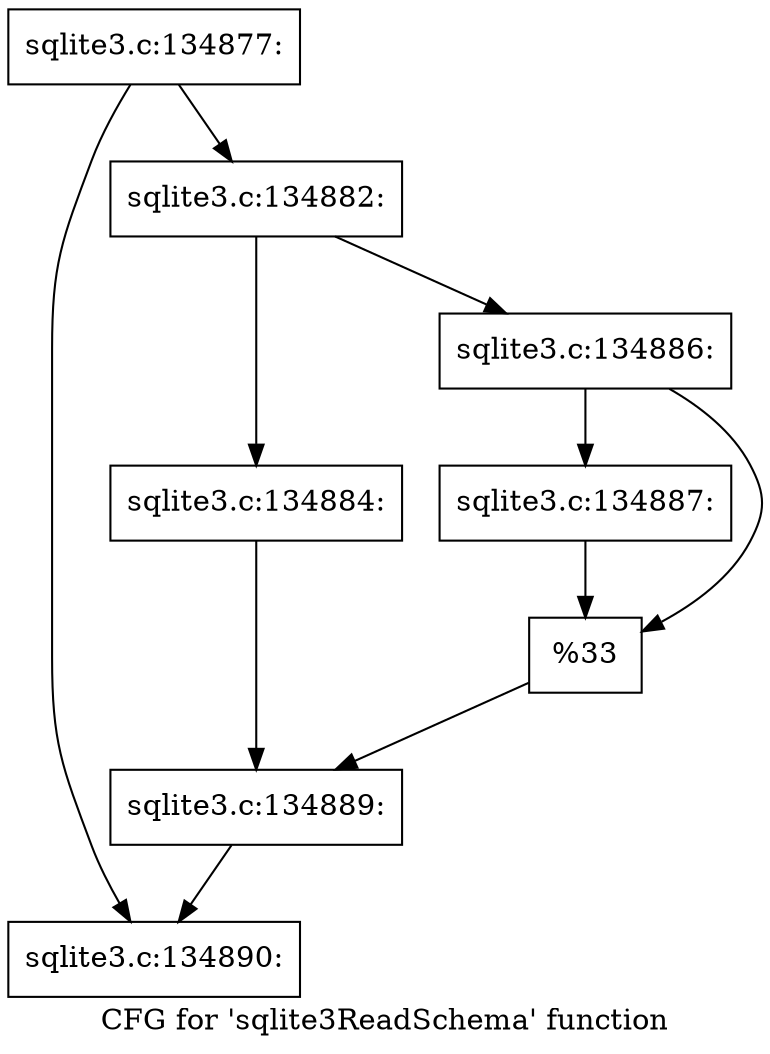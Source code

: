 digraph "CFG for 'sqlite3ReadSchema' function" {
	label="CFG for 'sqlite3ReadSchema' function";

	Node0x55c0f865a4e0 [shape=record,label="{sqlite3.c:134877:}"];
	Node0x55c0f865a4e0 -> Node0x55c0f865c2e0;
	Node0x55c0f865a4e0 -> Node0x55c0f865c290;
	Node0x55c0f865c290 [shape=record,label="{sqlite3.c:134882:}"];
	Node0x55c0f865c290 -> Node0x55c0f865ccb0;
	Node0x55c0f865c290 -> Node0x55c0f865cd50;
	Node0x55c0f865ccb0 [shape=record,label="{sqlite3.c:134884:}"];
	Node0x55c0f865ccb0 -> Node0x55c0f865cd00;
	Node0x55c0f865cd50 [shape=record,label="{sqlite3.c:134886:}"];
	Node0x55c0f865cd50 -> Node0x55c0f865d800;
	Node0x55c0f865cd50 -> Node0x55c0f865d850;
	Node0x55c0f865d800 [shape=record,label="{sqlite3.c:134887:}"];
	Node0x55c0f865d800 -> Node0x55c0f865d850;
	Node0x55c0f865d850 [shape=record,label="{%33}"];
	Node0x55c0f865d850 -> Node0x55c0f865cd00;
	Node0x55c0f865cd00 [shape=record,label="{sqlite3.c:134889:}"];
	Node0x55c0f865cd00 -> Node0x55c0f865c2e0;
	Node0x55c0f865c2e0 [shape=record,label="{sqlite3.c:134890:}"];
}
